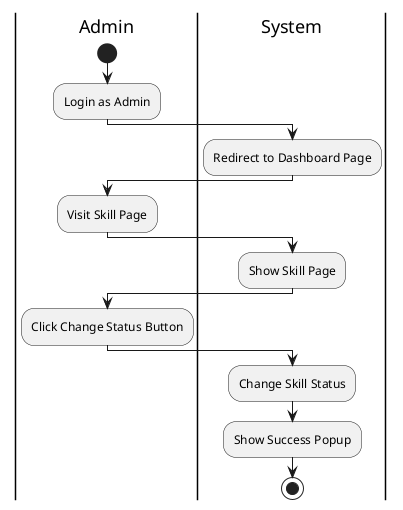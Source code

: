 @startuml ChangeSkillStatus
|Admin|
start
:Login as Admin;
|System|
:Redirect to Dashboard Page;
|Admin|
:Visit Skill Page;
|System|
:Show Skill Page;
|Admin|
:Click Change Status Button;
|System|
:Change Skill Status;
:Show Success Popup;
stop
@enduml
